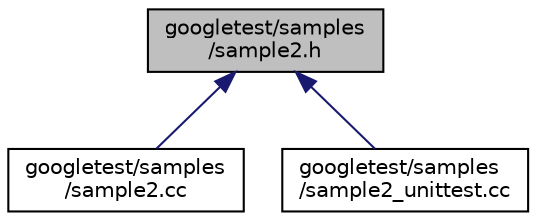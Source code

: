 digraph "googletest/samples/sample2.h"
{
 // LATEX_PDF_SIZE
  edge [fontname="Helvetica",fontsize="10",labelfontname="Helvetica",labelfontsize="10"];
  node [fontname="Helvetica",fontsize="10",shape=record];
  Node1 [label="googletest/samples\l/sample2.h",height=0.2,width=0.4,color="black", fillcolor="grey75", style="filled", fontcolor="black",tooltip=" "];
  Node1 -> Node2 [dir="back",color="midnightblue",fontsize="10",style="solid",fontname="Helvetica"];
  Node2 [label="googletest/samples\l/sample2.cc",height=0.2,width=0.4,color="black", fillcolor="white", style="filled",URL="$googletest_2samples_2sample2_8cc.html",tooltip=" "];
  Node1 -> Node3 [dir="back",color="midnightblue",fontsize="10",style="solid",fontname="Helvetica"];
  Node3 [label="googletest/samples\l/sample2_unittest.cc",height=0.2,width=0.4,color="black", fillcolor="white", style="filled",URL="$googletest_2samples_2sample2__unittest_8cc.html",tooltip=" "];
}
